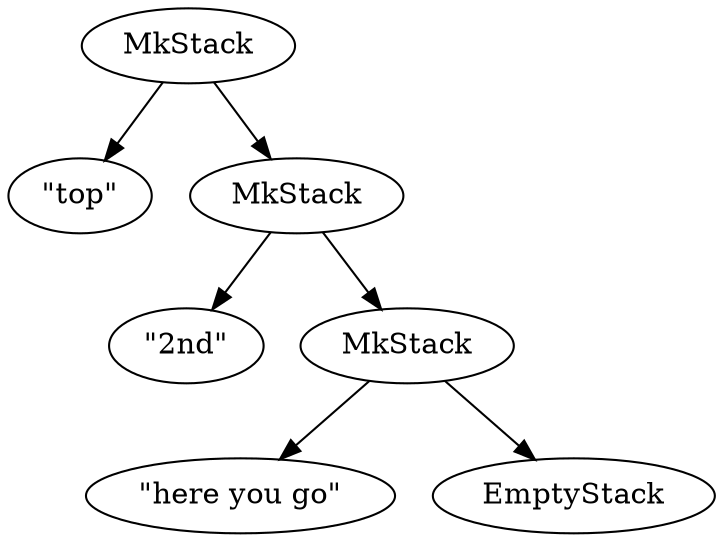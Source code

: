 digraph "" {
  "1" [label=MkStack];
  "1" -> "1.1" [];
  "1" -> "1.2" [];
  "1.1" [label="\"top\""];
  "1.2" [label=MkStack];
  "1.2" -> "1.2.1" [];
  "1.2" -> "1.2.2" [];
  "1.2.1" [label="\"2nd\""];
  "1.2.2" [label=MkStack];
  "1.2.2" -> "1.2.2.1" [];
  "1.2.2" -> "1.2.2.2" [];
  "1.2.2.1" [label="\"here you go\""];
  "1.2.2.2" [label=EmptyStack];
}
